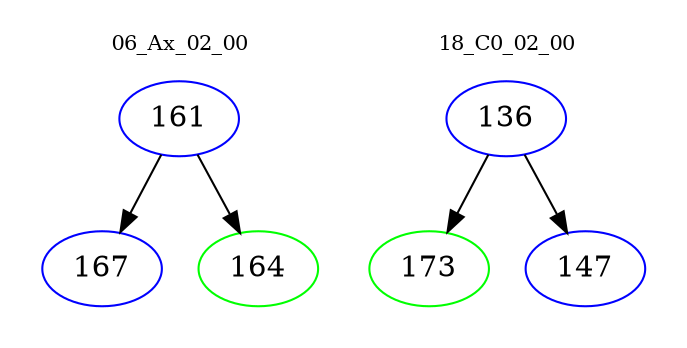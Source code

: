 digraph{
subgraph cluster_0 {
color = white
label = "06_Ax_02_00";
fontsize=10;
T0_161 [label="161", color="blue"]
T0_161 -> T0_167 [color="black"]
T0_167 [label="167", color="blue"]
T0_161 -> T0_164 [color="black"]
T0_164 [label="164", color="green"]
}
subgraph cluster_1 {
color = white
label = "18_C0_02_00";
fontsize=10;
T1_136 [label="136", color="blue"]
T1_136 -> T1_173 [color="black"]
T1_173 [label="173", color="green"]
T1_136 -> T1_147 [color="black"]
T1_147 [label="147", color="blue"]
}
}
